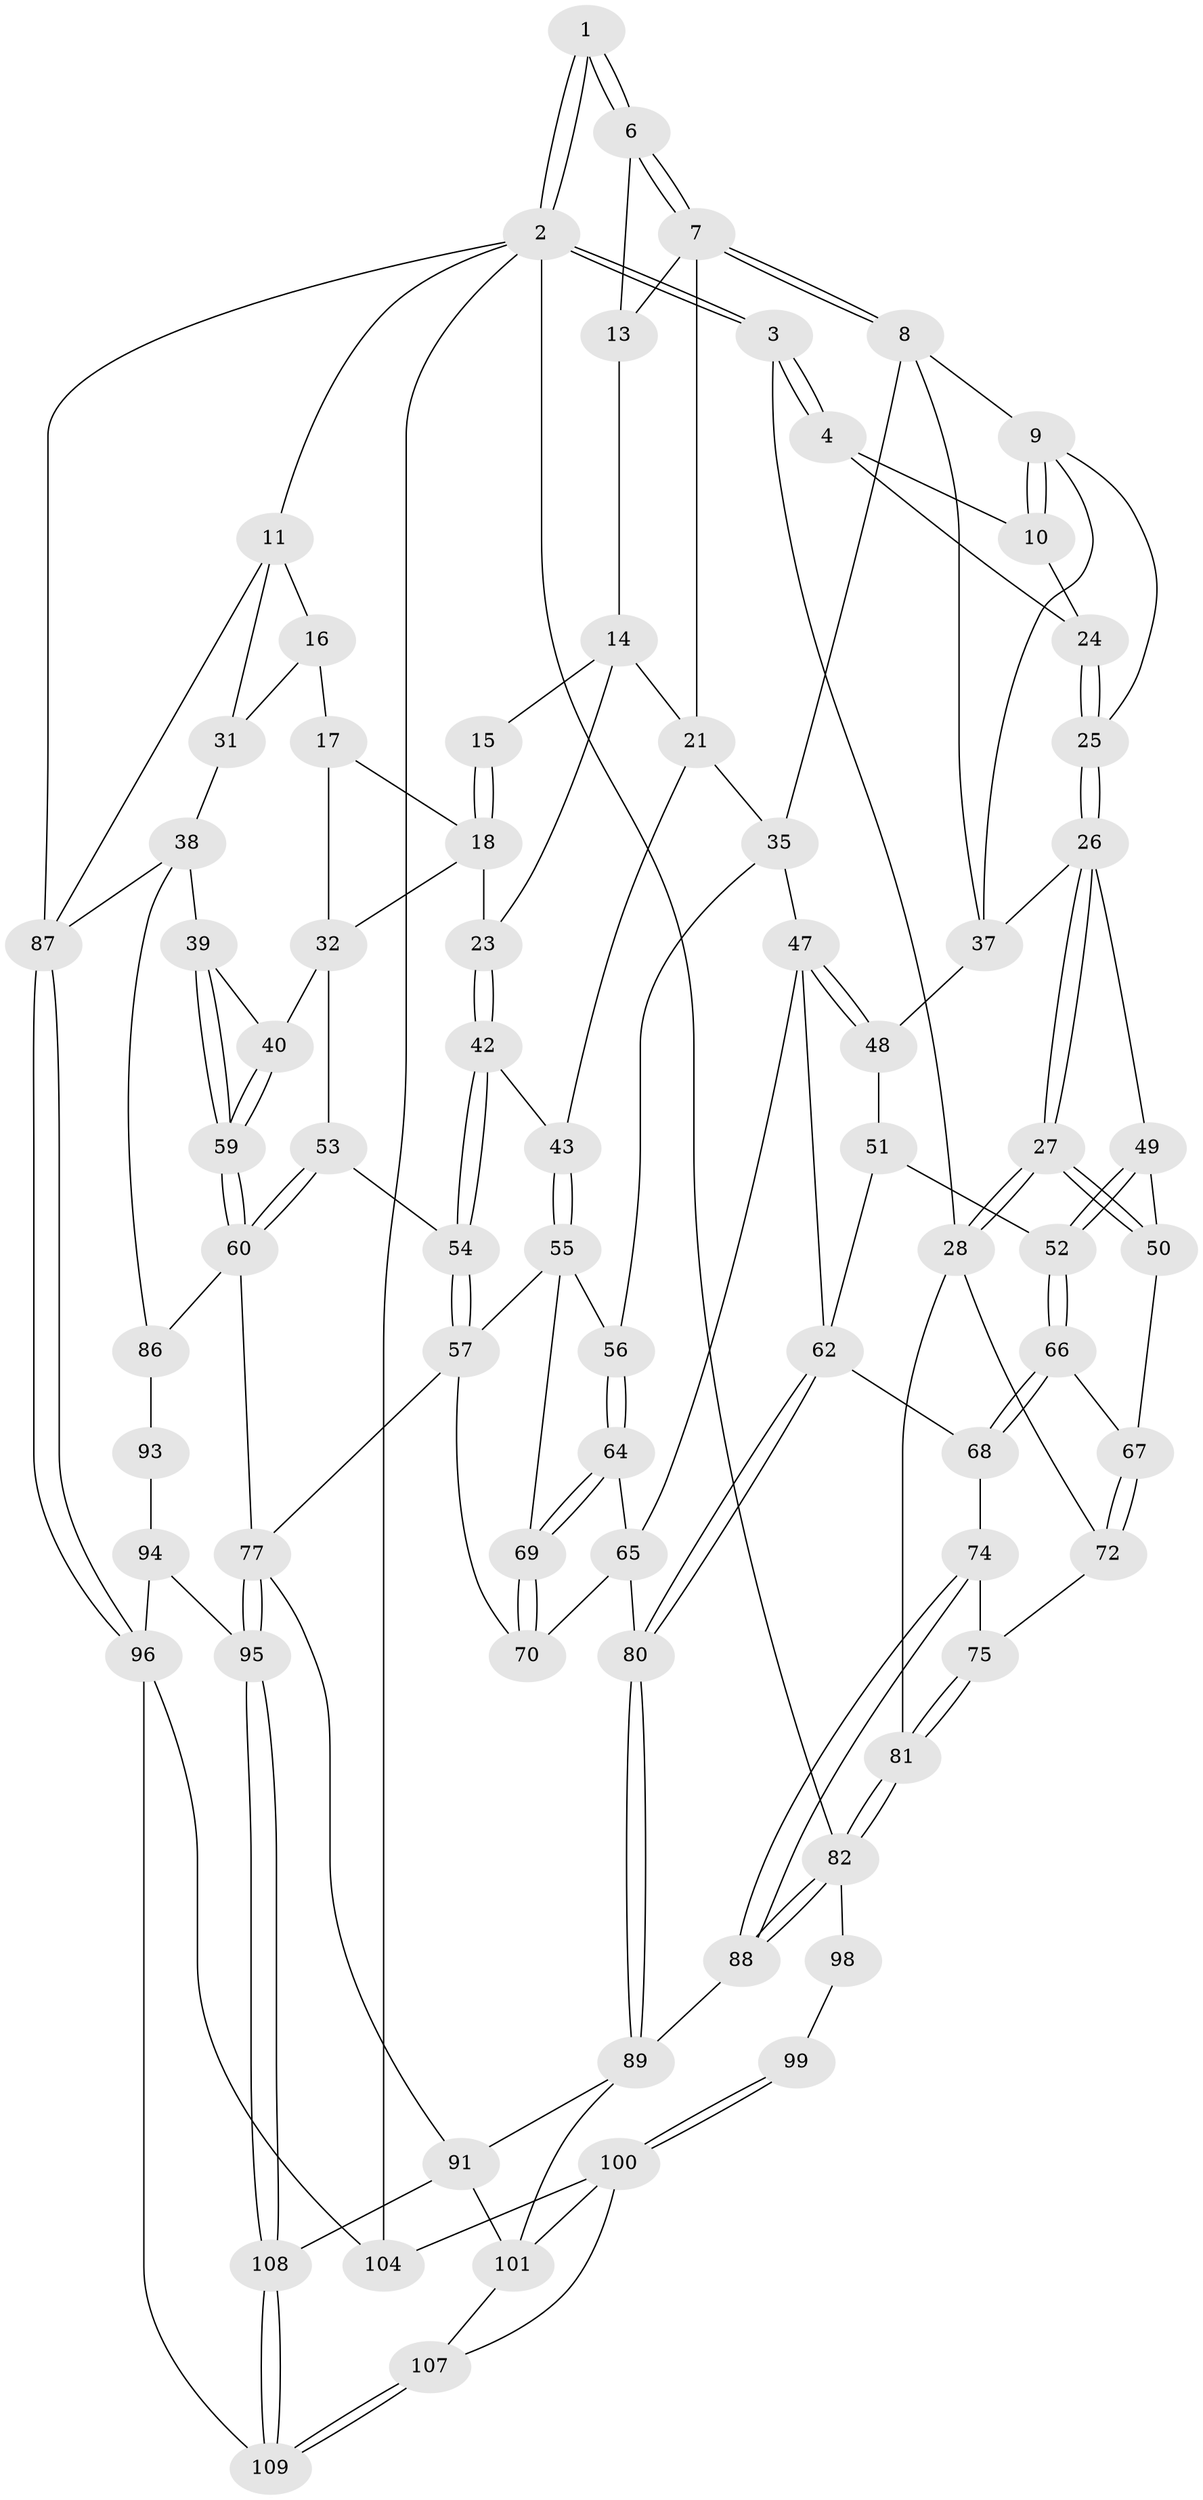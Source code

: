 // Generated by graph-tools (version 1.1) at 2025/52/02/27/25 19:52:38]
// undirected, 77 vertices, 169 edges
graph export_dot {
graph [start="1"]
  node [color=gray90,style=filled];
  1 [pos="+0.23661920269660197+0"];
  2 [pos="+0+0",super="+84"];
  3 [pos="+0+0.17238005619433985"];
  4 [pos="+0+0.11551183330813743",super="+5"];
  6 [pos="+0.4028312177989147+0"];
  7 [pos="+0.2673933197807741+0.1909977825356395",super="+19"];
  8 [pos="+0.22168941675679157+0.20795913746847527",super="+36"];
  9 [pos="+0.1662468880595861+0.16132689402402337",super="+33"];
  10 [pos="+0.16366296662089033+0.15593738924896336"];
  11 [pos="+0.8952474625053736+0",super="+12"];
  13 [pos="+0.45083236482632877+0"];
  14 [pos="+0.5005819240907885+0",super="+20"];
  15 [pos="+0.7585891307827444+0"];
  16 [pos="+0.9264841998990427+0.14339888218468635",super="+29"];
  17 [pos="+0.816024113667145+0.14529786373018216",super="+30"];
  18 [pos="+0.7820370817650596+0.13656228034473203",super="+22"];
  21 [pos="+0.41440209607090706+0.2511353164400541",super="+34"];
  23 [pos="+0.6653810918269687+0.2805502859682356"];
  24 [pos="+0.0554940621231474+0.14691987218333372"];
  25 [pos="+0.05520406593631019+0.28007604657641844"];
  26 [pos="+0.04584818218457274+0.2879244728840436",super="+45"];
  27 [pos="+0+0.3485910219983702"];
  28 [pos="+0+0.34830026731034347",super="+73"];
  31 [pos="+1+0.2571667411268441"];
  32 [pos="+0.8335759657569342+0.3222938521288874",super="+41"];
  35 [pos="+0.39869800206264283+0.33297830092979624",super="+46"];
  37 [pos="+0.20863920955767104+0.29051024968816674",super="+44"];
  38 [pos="+1+0.4534094969919499",super="+85"];
  39 [pos="+1+0.4596610545525849"];
  40 [pos="+0.8613453266750113+0.38519572660138435"];
  42 [pos="+0.6406936118771578+0.3095367369138116"];
  43 [pos="+0.6179277095810932+0.3191710468281265"];
  47 [pos="+0.3305933793688226+0.40796594134295594",super="+61"];
  48 [pos="+0.25444285814203765+0.4016158309256395"];
  49 [pos="+0.13184025687692466+0.4260588723089165"];
  50 [pos="+0.04309440929777264+0.42910073637776974"];
  51 [pos="+0.23058368787247702+0.4205161047681053"];
  52 [pos="+0.13301947965910976+0.42710128103018474"];
  53 [pos="+0.7204374086604041+0.5006801908803536"];
  54 [pos="+0.7066502302928547+0.49653746019296735"];
  55 [pos="+0.5803363647629648+0.39121436472680504",super="+58"];
  56 [pos="+0.4584191690046645+0.459173327104173"];
  57 [pos="+0.5922348875522261+0.567511072016383",super="+79"];
  59 [pos="+0.8472249057583883+0.579736466235235"];
  60 [pos="+0.8337947379995068+0.5994350000892996",super="+76"];
  62 [pos="+0.2956448419691393+0.6292600706568428",super="+63"];
  64 [pos="+0.46012626195597395+0.46968552027350896"];
  65 [pos="+0.4579129007236038+0.4728707383622004",super="+71"];
  66 [pos="+0.13996955054129936+0.492050409153991"];
  67 [pos="+0.06597353136554905+0.5188699645274994"];
  68 [pos="+0.21187863230241766+0.6055197108199302"];
  69 [pos="+0.5145348296131518+0.5063306447878198"];
  70 [pos="+0.40330137938948174+0.6296829549815195"];
  72 [pos="+0.05293435376684345+0.5458587821186283"];
  74 [pos="+0.18922780178819879+0.6142452048468022"];
  75 [pos="+0.06762287467550412+0.6001296221132405"];
  77 [pos="+0.7206923736088189+0.7704879292443033",super="+78"];
  80 [pos="+0.333244936925624+0.6670502446366072"];
  81 [pos="+0+0.8656546262763536"];
  82 [pos="+0+1",super="+83"];
  86 [pos="+0.982378023617833+0.6927891797872363"];
  87 [pos="+1+1"];
  88 [pos="+0.055461643134572886+0.8255148475525149",super="+90"];
  89 [pos="+0.33492744301376276+0.6799593255817836",super="+92"];
  91 [pos="+0.6590631919241247+0.7685392363486804",super="+106"];
  93 [pos="+0.9359820687525212+0.7859551500539387"];
  94 [pos="+0.806406590666963+0.8767546418936447",super="+97"];
  95 [pos="+0.7800257213686481+0.8541412452870265"];
  96 [pos="+1+1",super="+110"];
  98 [pos="+0.22752084386111998+0.8183204814763004",super="+102"];
  99 [pos="+0.23774402713400503+0.8343785099048387"];
  100 [pos="+0.27657081063417727+0.8712003144727831",super="+103"];
  101 [pos="+0.3632740349612419+0.7897243322811746",super="+105"];
  104 [pos="+0+1"];
  107 [pos="+0.4049459315975307+0.9186956706842592"];
  108 [pos="+0.5692214477586822+1"];
  109 [pos="+0.5605633423462905+1"];
  1 -- 2;
  1 -- 2;
  1 -- 6;
  1 -- 6;
  2 -- 3;
  2 -- 3;
  2 -- 104;
  2 -- 87;
  2 -- 82;
  2 -- 11;
  3 -- 4;
  3 -- 4;
  3 -- 28;
  4 -- 24;
  4 -- 10;
  6 -- 7;
  6 -- 7;
  6 -- 13;
  7 -- 8;
  7 -- 8;
  7 -- 21;
  7 -- 13;
  8 -- 9;
  8 -- 35;
  8 -- 37;
  9 -- 10;
  9 -- 10;
  9 -- 37;
  9 -- 25;
  10 -- 24;
  11 -- 16;
  11 -- 31;
  11 -- 87;
  13 -- 14;
  14 -- 15;
  14 -- 21;
  14 -- 23;
  15 -- 18;
  15 -- 18;
  16 -- 17 [weight=2];
  16 -- 31;
  17 -- 18;
  17 -- 32;
  18 -- 32;
  18 -- 23;
  21 -- 35;
  21 -- 43;
  23 -- 42;
  23 -- 42;
  24 -- 25;
  24 -- 25;
  25 -- 26;
  25 -- 26;
  26 -- 27;
  26 -- 27;
  26 -- 49;
  26 -- 37;
  27 -- 28;
  27 -- 28;
  27 -- 50;
  27 -- 50;
  28 -- 72;
  28 -- 81;
  31 -- 38;
  32 -- 40;
  32 -- 53;
  35 -- 56;
  35 -- 47;
  37 -- 48;
  38 -- 39;
  38 -- 86;
  38 -- 87;
  39 -- 40;
  39 -- 59;
  39 -- 59;
  40 -- 59;
  40 -- 59;
  42 -- 43;
  42 -- 54;
  42 -- 54;
  43 -- 55;
  43 -- 55;
  47 -- 48;
  47 -- 48;
  47 -- 65;
  47 -- 62;
  48 -- 51;
  49 -- 50;
  49 -- 52;
  49 -- 52;
  50 -- 67;
  51 -- 52;
  51 -- 62;
  52 -- 66;
  52 -- 66;
  53 -- 54;
  53 -- 60;
  53 -- 60;
  54 -- 57;
  54 -- 57;
  55 -- 56;
  55 -- 57;
  55 -- 69;
  56 -- 64;
  56 -- 64;
  57 -- 77;
  57 -- 70;
  59 -- 60;
  59 -- 60;
  60 -- 77;
  60 -- 86;
  62 -- 80;
  62 -- 80;
  62 -- 68;
  64 -- 65;
  64 -- 69;
  64 -- 69;
  65 -- 80;
  65 -- 70;
  66 -- 67;
  66 -- 68;
  66 -- 68;
  67 -- 72;
  67 -- 72;
  68 -- 74;
  69 -- 70;
  69 -- 70;
  72 -- 75;
  74 -- 75;
  74 -- 88;
  74 -- 88;
  75 -- 81;
  75 -- 81;
  77 -- 95;
  77 -- 95;
  77 -- 91;
  80 -- 89;
  80 -- 89;
  81 -- 82;
  81 -- 82;
  82 -- 88;
  82 -- 88;
  82 -- 98;
  86 -- 93;
  87 -- 96;
  87 -- 96;
  88 -- 89;
  89 -- 91;
  89 -- 101;
  91 -- 108;
  91 -- 101;
  93 -- 94 [weight=2];
  94 -- 95;
  94 -- 96;
  95 -- 108;
  95 -- 108;
  96 -- 104;
  96 -- 109;
  98 -- 99 [weight=2];
  99 -- 100;
  99 -- 100;
  100 -- 101;
  100 -- 104;
  100 -- 107;
  101 -- 107;
  107 -- 109;
  107 -- 109;
  108 -- 109;
  108 -- 109;
}
